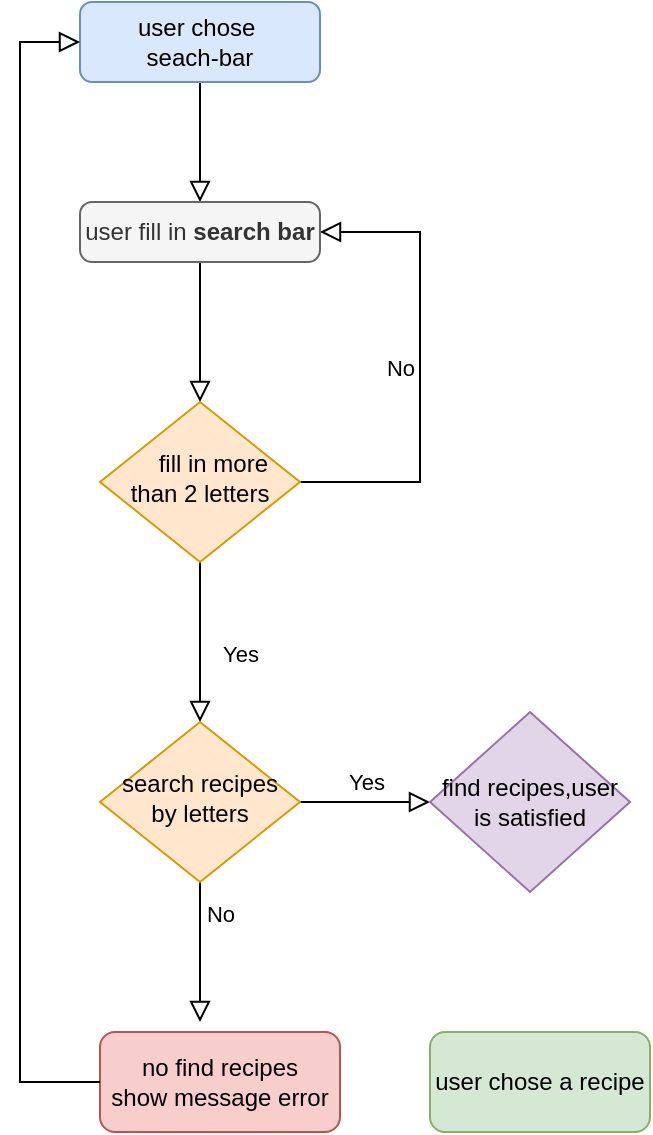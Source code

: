 <mxfile version="20.8.23" type="github" pages="2">
  <diagram id="C5RBs43oDa-KdzZeNtuy" name="Page-1">
    <mxGraphModel dx="794" dy="470" grid="1" gridSize="10" guides="1" tooltips="1" connect="1" arrows="1" fold="1" page="1" pageScale="1" pageWidth="827" pageHeight="1169" math="0" shadow="0">
      <root>
        <mxCell id="WIyWlLk6GJQsqaUBKTNV-0" />
        <mxCell id="WIyWlLk6GJQsqaUBKTNV-1" parent="WIyWlLk6GJQsqaUBKTNV-0" />
        <mxCell id="0oWMRBIrys1C75dJp6SK-9" value="" style="rounded=0;html=1;jettySize=auto;orthogonalLoop=1;fontSize=11;endArrow=block;endFill=0;endSize=8;strokeWidth=1;shadow=0;labelBackgroundColor=none;edgeStyle=orthogonalEdgeStyle;startArrow=none;exitX=0.5;exitY=1;exitDx=0;exitDy=0;entryX=0.5;entryY=0;entryDx=0;entryDy=0;" edge="1" parent="WIyWlLk6GJQsqaUBKTNV-1" source="WIyWlLk6GJQsqaUBKTNV-3" target="0oWMRBIrys1C75dJp6SK-2">
          <mxGeometry relative="1" as="geometry">
            <mxPoint x="399.25" y="30" as="sourcePoint" />
            <mxPoint x="400.75" y="100" as="targetPoint" />
            <Array as="points" />
          </mxGeometry>
        </mxCell>
        <mxCell id="WIyWlLk6GJQsqaUBKTNV-2" value="" style="rounded=0;html=1;jettySize=auto;orthogonalLoop=1;fontSize=11;endArrow=block;endFill=0;endSize=8;strokeWidth=1;shadow=0;labelBackgroundColor=none;edgeStyle=orthogonalEdgeStyle;startArrow=none;exitX=0.5;exitY=1;exitDx=0;exitDy=0;" parent="WIyWlLk6GJQsqaUBKTNV-1" source="0oWMRBIrys1C75dJp6SK-2" edge="1">
          <mxGeometry relative="1" as="geometry">
            <mxPoint x="400" y="190" as="sourcePoint" />
            <mxPoint x="400" y="220" as="targetPoint" />
            <Array as="points" />
          </mxGeometry>
        </mxCell>
        <mxCell id="WIyWlLk6GJQsqaUBKTNV-4" value="Yes" style="rounded=0;html=1;jettySize=auto;orthogonalLoop=1;fontSize=11;endArrow=block;endFill=0;endSize=8;strokeWidth=1;shadow=0;labelBackgroundColor=none;edgeStyle=orthogonalEdgeStyle;" parent="WIyWlLk6GJQsqaUBKTNV-1" source="WIyWlLk6GJQsqaUBKTNV-6" edge="1">
          <mxGeometry x="0.143" y="20" relative="1" as="geometry">
            <mxPoint as="offset" />
            <mxPoint x="400" y="380" as="targetPoint" />
          </mxGeometry>
        </mxCell>
        <mxCell id="WIyWlLk6GJQsqaUBKTNV-5" value="No" style="edgeStyle=orthogonalEdgeStyle;rounded=0;html=1;jettySize=auto;orthogonalLoop=1;fontSize=11;endArrow=block;endFill=0;endSize=8;strokeWidth=1;shadow=0;labelBackgroundColor=none;entryX=1;entryY=0.5;entryDx=0;entryDy=0;" parent="WIyWlLk6GJQsqaUBKTNV-1" source="WIyWlLk6GJQsqaUBKTNV-6" target="0oWMRBIrys1C75dJp6SK-2" edge="1">
          <mxGeometry y="10" relative="1" as="geometry">
            <mxPoint as="offset" />
            <mxPoint x="500" y="290" as="targetPoint" />
            <Array as="points">
              <mxPoint x="510" y="260" />
              <mxPoint x="510" y="135" />
            </Array>
          </mxGeometry>
        </mxCell>
        <mxCell id="WIyWlLk6GJQsqaUBKTNV-6" value="&amp;nbsp; &amp;nbsp; fill in more than 2 letters" style="rhombus;whiteSpace=wrap;html=1;shadow=0;fontFamily=Helvetica;fontSize=12;align=center;strokeWidth=1;spacing=6;spacingTop=-4;fillColor=#ffe6cc;strokeColor=#d79b00;" parent="WIyWlLk6GJQsqaUBKTNV-1" vertex="1">
          <mxGeometry x="350" y="220" width="100" height="80" as="geometry" />
        </mxCell>
        <mxCell id="WIyWlLk6GJQsqaUBKTNV-8" value="No" style="rounded=0;html=1;jettySize=auto;orthogonalLoop=1;fontSize=11;endArrow=block;endFill=0;endSize=8;strokeWidth=1;shadow=0;labelBackgroundColor=none;edgeStyle=orthogonalEdgeStyle;" parent="WIyWlLk6GJQsqaUBKTNV-1" source="WIyWlLk6GJQsqaUBKTNV-10" edge="1">
          <mxGeometry x="-0.563" y="10" relative="1" as="geometry">
            <mxPoint as="offset" />
            <mxPoint x="400" y="530" as="targetPoint" />
          </mxGeometry>
        </mxCell>
        <mxCell id="WIyWlLk6GJQsqaUBKTNV-9" value="Yes" style="edgeStyle=orthogonalEdgeStyle;rounded=0;html=1;jettySize=auto;orthogonalLoop=1;fontSize=11;endArrow=block;endFill=0;endSize=8;strokeWidth=1;shadow=0;labelBackgroundColor=none;entryX=0;entryY=0.5;entryDx=0;entryDy=0;" parent="WIyWlLk6GJQsqaUBKTNV-1" source="WIyWlLk6GJQsqaUBKTNV-10" target="0oWMRBIrys1C75dJp6SK-87" edge="1">
          <mxGeometry x="-0.005" y="10" relative="1" as="geometry">
            <mxPoint as="offset" />
            <mxPoint x="510" y="450.1" as="targetPoint" />
          </mxGeometry>
        </mxCell>
        <mxCell id="WIyWlLk6GJQsqaUBKTNV-10" value="search recipes by letters" style="rhombus;whiteSpace=wrap;html=1;shadow=0;fontFamily=Helvetica;fontSize=12;align=center;strokeWidth=1;spacing=6;spacingTop=-4;fillColor=#ffe6cc;strokeColor=#d79b00;" parent="WIyWlLk6GJQsqaUBKTNV-1" vertex="1">
          <mxGeometry x="350" y="380" width="100" height="80" as="geometry" />
        </mxCell>
        <mxCell id="WIyWlLk6GJQsqaUBKTNV-11" value="no find recipes&lt;br&gt;show message error" style="rounded=1;whiteSpace=wrap;html=1;fontSize=12;glass=0;strokeWidth=1;shadow=0;fillColor=#f8cecc;strokeColor=#b85450;" parent="WIyWlLk6GJQsqaUBKTNV-1" vertex="1">
          <mxGeometry x="350" y="535" width="120" height="50" as="geometry" />
        </mxCell>
        <mxCell id="0oWMRBIrys1C75dJp6SK-2" value="user fill in &lt;b&gt;search bar&lt;/b&gt;" style="rounded=1;whiteSpace=wrap;html=1;arcSize=20;fillColor=#f5f5f5;fontColor=#333333;strokeColor=#666666;" vertex="1" parent="WIyWlLk6GJQsqaUBKTNV-1">
          <mxGeometry x="340" y="120" width="120" height="30" as="geometry" />
        </mxCell>
        <mxCell id="0oWMRBIrys1C75dJp6SK-10" value="" style="rounded=0;html=1;jettySize=auto;orthogonalLoop=1;fontSize=11;endArrow=none;endFill=0;endSize=8;strokeWidth=1;shadow=0;labelBackgroundColor=none;edgeStyle=orthogonalEdgeStyle;startArrow=none;exitX=0.489;exitY=1.122;exitDx=0;exitDy=0;exitPerimeter=0;entryX=0.5;entryY=0;entryDx=0;entryDy=0;" edge="1" parent="WIyWlLk6GJQsqaUBKTNV-1" target="WIyWlLk6GJQsqaUBKTNV-3">
          <mxGeometry relative="1" as="geometry">
            <mxPoint x="399.25" y="30" as="sourcePoint" />
            <mxPoint x="400" y="120" as="targetPoint" />
            <Array as="points" />
          </mxGeometry>
        </mxCell>
        <mxCell id="WIyWlLk6GJQsqaUBKTNV-3" value="user chose&amp;nbsp;&lt;br&gt;seach-bar" style="rounded=1;whiteSpace=wrap;html=1;fontSize=12;glass=0;strokeWidth=1;shadow=0;fillColor=#dae8fc;strokeColor=#6c8ebf;" parent="WIyWlLk6GJQsqaUBKTNV-1" vertex="1">
          <mxGeometry x="340" y="20" width="120" height="40" as="geometry" />
        </mxCell>
        <mxCell id="0oWMRBIrys1C75dJp6SK-17" value="user chose a recipe" style="rounded=1;whiteSpace=wrap;html=1;fontSize=12;glass=0;strokeWidth=1;shadow=0;fillColor=#d5e8d4;strokeColor=#82b366;" vertex="1" parent="WIyWlLk6GJQsqaUBKTNV-1">
          <mxGeometry x="515" y="535" width="110" height="50" as="geometry" />
        </mxCell>
        <mxCell id="0oWMRBIrys1C75dJp6SK-24" value="" style="rounded=0;html=1;jettySize=auto;orthogonalLoop=1;fontSize=11;endArrow=block;endFill=0;endSize=8;strokeWidth=1;shadow=0;labelBackgroundColor=none;edgeStyle=orthogonalEdgeStyle;startArrow=none;entryX=0;entryY=0.5;entryDx=0;entryDy=0;exitX=0;exitY=0.5;exitDx=0;exitDy=0;" edge="1" parent="WIyWlLk6GJQsqaUBKTNV-1" source="WIyWlLk6GJQsqaUBKTNV-11" target="WIyWlLk6GJQsqaUBKTNV-3">
          <mxGeometry relative="1" as="geometry">
            <mxPoint x="320" y="620" as="sourcePoint" />
            <mxPoint x="300" y="10" as="targetPoint" />
            <Array as="points">
              <mxPoint x="310" y="560" />
              <mxPoint x="310" y="40" />
            </Array>
          </mxGeometry>
        </mxCell>
        <mxCell id="0oWMRBIrys1C75dJp6SK-87" value="find recipes,user is satisfied" style="rhombus;whiteSpace=wrap;html=1;fillColor=#e1d5e7;strokeColor=#9673a6;" vertex="1" parent="WIyWlLk6GJQsqaUBKTNV-1">
          <mxGeometry x="515" y="375" width="100" height="90" as="geometry" />
        </mxCell>
      </root>
    </mxGraphModel>
  </diagram>
  <diagram id="RK77g98t8o6lW1VUSAdP" name="Page-2">
    <mxGraphModel dx="794" dy="470" grid="1" gridSize="10" guides="1" tooltips="1" connect="1" arrows="1" fold="1" page="1" pageScale="1" pageWidth="827" pageHeight="1169" math="0" shadow="0">
      <root>
        <mxCell id="0" />
        <mxCell id="1" parent="0" />
        <mxCell id="wmEJ3-b-PRqdj64zP-l8-54" value="Yes" style="rounded=0;html=1;jettySize=auto;orthogonalLoop=1;fontSize=11;endArrow=block;endFill=0;endSize=8;strokeWidth=1;shadow=0;labelBackgroundColor=none;edgeStyle=orthogonalEdgeStyle;" edge="1" parent="1">
          <mxGeometry x="0.143" y="20" relative="1" as="geometry">
            <mxPoint as="offset" />
            <mxPoint x="319.5" y="280" as="sourcePoint" />
            <mxPoint x="319.5" y="350" as="targetPoint" />
          </mxGeometry>
        </mxCell>
        <mxCell id="wmEJ3-b-PRqdj64zP-l8-55" value="Yes" style="rounded=0;html=1;jettySize=auto;orthogonalLoop=1;fontSize=11;endArrow=block;endFill=0;endSize=8;strokeWidth=1;shadow=0;labelBackgroundColor=none;edgeStyle=orthogonalEdgeStyle;" edge="1" parent="1">
          <mxGeometry x="0.111" y="21" relative="1" as="geometry">
            <mxPoint as="offset" />
            <mxPoint x="599.5" y="280" as="sourcePoint" />
            <mxPoint x="599.5" y="350" as="targetPoint" />
            <Array as="points">
              <mxPoint x="599.5" y="270" />
              <mxPoint x="599.5" y="270" />
            </Array>
          </mxGeometry>
        </mxCell>
        <mxCell id="wmEJ3-b-PRqdj64zP-l8-56" value="Yes" style="rounded=0;html=1;jettySize=auto;orthogonalLoop=1;fontSize=11;endArrow=block;endFill=0;endSize=8;strokeWidth=1;shadow=0;labelBackgroundColor=none;edgeStyle=orthogonalEdgeStyle;" edge="1" parent="1">
          <mxGeometry x="0.143" y="20" relative="1" as="geometry">
            <mxPoint as="offset" />
            <mxPoint x="459.5" y="280" as="sourcePoint" />
            <mxPoint x="459.5" y="350" as="targetPoint" />
          </mxGeometry>
        </mxCell>
        <mxCell id="wmEJ3-b-PRqdj64zP-l8-57" value="" style="rounded=0;html=1;jettySize=auto;orthogonalLoop=1;fontSize=11;endArrow=block;endFill=0;endSize=8;strokeWidth=1;shadow=0;labelBackgroundColor=none;edgeStyle=orthogonalEdgeStyle;startArrow=none;entryX=0;entryY=0.5;entryDx=0;entryDy=0;" edge="1" parent="1" target="wmEJ3-b-PRqdj64zP-l8-65">
          <mxGeometry relative="1" as="geometry">
            <mxPoint x="130" y="450" as="sourcePoint" />
            <mxPoint x="400" y="40" as="targetPoint" />
            <Array as="points">
              <mxPoint x="130" y="50" />
            </Array>
          </mxGeometry>
        </mxCell>
        <mxCell id="wmEJ3-b-PRqdj64zP-l8-58" value="" style="rounded=0;html=1;jettySize=auto;orthogonalLoop=1;fontSize=11;endArrow=block;endFill=0;endSize=8;strokeWidth=1;shadow=0;labelBackgroundColor=none;edgeStyle=orthogonalEdgeStyle;startArrow=none;" edge="1" parent="1">
          <mxGeometry relative="1" as="geometry">
            <mxPoint x="130" y="508.75" as="sourcePoint" />
            <mxPoint x="130" y="700" as="targetPoint" />
            <Array as="points">
              <mxPoint x="130" y="580" />
              <mxPoint x="130" y="580" />
            </Array>
          </mxGeometry>
        </mxCell>
        <mxCell id="wmEJ3-b-PRqdj64zP-l8-59" value="No" style="edgeStyle=orthogonalEdgeStyle;rounded=0;html=1;jettySize=auto;orthogonalLoop=1;fontSize=11;endArrow=block;endFill=0;endSize=8;strokeWidth=1;shadow=0;labelBackgroundColor=none;exitX=1;exitY=0.5;exitDx=0;exitDy=0;entryX=1;entryY=0.5;entryDx=0;entryDy=0;" edge="1" parent="1" source="wmEJ3-b-PRqdj64zP-l8-71" target="wmEJ3-b-PRqdj64zP-l8-66">
          <mxGeometry x="-0.023" y="15" relative="1" as="geometry">
            <mxPoint as="offset" />
            <mxPoint x="370" y="240" as="sourcePoint" />
            <mxPoint x="390" y="150" as="targetPoint" />
            <Array as="points">
              <mxPoint x="390" y="255" />
              <mxPoint x="390" y="155" />
            </Array>
          </mxGeometry>
        </mxCell>
        <mxCell id="wmEJ3-b-PRqdj64zP-l8-60" value="No" style="edgeStyle=orthogonalEdgeStyle;rounded=0;html=1;jettySize=auto;orthogonalLoop=1;fontSize=11;endArrow=block;endFill=0;endSize=8;strokeWidth=1;shadow=0;labelBackgroundColor=none;entryX=1;entryY=0.5;entryDx=0;entryDy=0;exitX=0.93;exitY=0.5;exitDx=0;exitDy=0;exitPerimeter=0;" edge="1" parent="1" source="wmEJ3-b-PRqdj64zP-l8-72">
          <mxGeometry x="0.189" y="15" relative="1" as="geometry">
            <mxPoint as="offset" />
            <mxPoint x="500" y="275" as="sourcePoint" />
            <mxPoint x="510" y="150" as="targetPoint" />
            <Array as="points">
              <mxPoint x="535" y="260" />
              <mxPoint x="535" y="150" />
            </Array>
          </mxGeometry>
        </mxCell>
        <mxCell id="wmEJ3-b-PRqdj64zP-l8-61" value="" style="rounded=0;html=1;jettySize=auto;orthogonalLoop=1;fontSize=11;endArrow=block;endFill=0;endSize=8;strokeWidth=1;shadow=0;labelBackgroundColor=none;edgeStyle=orthogonalEdgeStyle;startArrow=none;" edge="1" parent="1">
          <mxGeometry relative="1" as="geometry">
            <mxPoint x="601" y="170" as="sourcePoint" />
            <mxPoint x="600" y="220" as="targetPoint" />
            <Array as="points">
              <mxPoint x="601" y="180" />
              <mxPoint x="600" y="180" />
            </Array>
          </mxGeometry>
        </mxCell>
        <mxCell id="wmEJ3-b-PRqdj64zP-l8-62" value="" style="rounded=0;html=1;jettySize=auto;orthogonalLoop=1;fontSize=11;endArrow=block;endFill=0;endSize=8;strokeWidth=1;shadow=0;labelBackgroundColor=none;edgeStyle=orthogonalEdgeStyle;startArrow=none;exitX=0.5;exitY=1;exitDx=0;exitDy=0;" edge="1" parent="1">
          <mxGeometry relative="1" as="geometry">
            <mxPoint x="459.5" y="60" as="sourcePoint" />
            <mxPoint x="460" y="130" as="targetPoint" />
            <Array as="points">
              <mxPoint x="460" y="110" />
              <mxPoint x="460" y="110" />
            </Array>
          </mxGeometry>
        </mxCell>
        <mxCell id="wmEJ3-b-PRqdj64zP-l8-63" value="" style="rounded=0;html=1;jettySize=auto;orthogonalLoop=1;fontSize=11;endArrow=block;endFill=0;endSize=8;strokeWidth=1;shadow=0;labelBackgroundColor=none;edgeStyle=orthogonalEdgeStyle;startArrow=none;exitX=0.5;exitY=1;exitDx=0;exitDy=0;" edge="1" parent="1">
          <mxGeometry relative="1" as="geometry">
            <mxPoint x="459.5" y="160" as="sourcePoint" />
            <mxPoint x="460" y="220" as="targetPoint" />
            <Array as="points">
              <mxPoint x="460" y="180" />
              <mxPoint x="460" y="180" />
            </Array>
          </mxGeometry>
        </mxCell>
        <mxCell id="wmEJ3-b-PRqdj64zP-l8-64" value="" style="rounded=0;html=1;jettySize=auto;orthogonalLoop=1;fontSize=11;endArrow=block;endFill=0;endSize=8;strokeWidth=1;shadow=0;labelBackgroundColor=none;edgeStyle=orthogonalEdgeStyle;startArrow=none;" edge="1" parent="1">
          <mxGeometry relative="1" as="geometry">
            <mxPoint x="320" y="170" as="sourcePoint" />
            <mxPoint x="320" y="220" as="targetPoint" />
            <Array as="points" />
          </mxGeometry>
        </mxCell>
        <mxCell id="wmEJ3-b-PRqdj64zP-l8-65" value="user chose to seach by Tag" style="rounded=1;whiteSpace=wrap;html=1;fontSize=12;glass=0;strokeWidth=1;shadow=0;fillColor=#dae8fc;strokeColor=#6c8ebf;" vertex="1" parent="1">
          <mxGeometry x="400" y="30" width="120" height="40" as="geometry" />
        </mxCell>
        <mxCell id="wmEJ3-b-PRqdj64zP-l8-66" value="user fill in the field &lt;b&gt;ingredients&lt;/b&gt;" style="rounded=1;whiteSpace=wrap;html=1;fillColor=#f5f5f5;fontColor=#333333;strokeColor=#666666;" vertex="1" parent="1">
          <mxGeometry x="270" y="135" width="100" height="40" as="geometry" />
        </mxCell>
        <mxCell id="wmEJ3-b-PRqdj64zP-l8-67" value="user fill in the field &lt;b&gt;appareils&lt;/b&gt;" style="rounded=1;whiteSpace=wrap;html=1;fillColor=#f5f5f5;fontColor=#333333;strokeColor=#666666;" vertex="1" parent="1">
          <mxGeometry x="410" y="135" width="100" height="40" as="geometry" />
        </mxCell>
        <mxCell id="wmEJ3-b-PRqdj64zP-l8-68" value="user fill in the field &lt;b&gt;ustensiles&lt;/b&gt;" style="rounded=1;whiteSpace=wrap;html=1;fillColor=#f5f5f5;fontColor=#333333;strokeColor=#666666;" vertex="1" parent="1">
          <mxGeometry x="550" y="135" width="100" height="45" as="geometry" />
        </mxCell>
        <mxCell id="wmEJ3-b-PRqdj64zP-l8-69" value="" style="rounded=0;html=1;jettySize=auto;orthogonalLoop=1;fontSize=11;endArrow=block;endFill=0;endSize=8;strokeWidth=1;shadow=0;labelBackgroundColor=none;edgeStyle=orthogonalEdgeStyle;startArrow=none;entryX=0.5;entryY=0;entryDx=0;entryDy=0;exitX=0;exitY=0.75;exitDx=0;exitDy=0;" edge="1" parent="1" source="wmEJ3-b-PRqdj64zP-l8-65">
          <mxGeometry relative="1" as="geometry">
            <mxPoint x="320" y="50" as="sourcePoint" />
            <mxPoint x="319.5" y="135" as="targetPoint" />
            <Array as="points" />
          </mxGeometry>
        </mxCell>
        <mxCell id="wmEJ3-b-PRqdj64zP-l8-70" value="" style="rounded=0;html=1;jettySize=auto;orthogonalLoop=1;fontSize=11;endArrow=block;endFill=0;endSize=8;strokeWidth=1;shadow=0;labelBackgroundColor=none;edgeStyle=orthogonalEdgeStyle;startArrow=none;entryX=0.5;entryY=0;entryDx=0;entryDy=0;exitX=1;exitY=0.75;exitDx=0;exitDy=0;" edge="1" parent="1" source="wmEJ3-b-PRqdj64zP-l8-65">
          <mxGeometry relative="1" as="geometry">
            <mxPoint x="680.5" y="50" as="sourcePoint" />
            <mxPoint x="600" y="135" as="targetPoint" />
            <Array as="points" />
          </mxGeometry>
        </mxCell>
        <mxCell id="wmEJ3-b-PRqdj64zP-l8-71" value="&amp;nbsp; &amp;nbsp; fill in more than 2 letters" style="rhombus;whiteSpace=wrap;html=1;shadow=0;fontFamily=Helvetica;fontSize=12;align=center;strokeWidth=1;spacing=6;spacingTop=-4;fillColor=#ffe6cc;strokeColor=#d79b00;" vertex="1" parent="1">
          <mxGeometry x="275" y="220" width="90" height="70" as="geometry" />
        </mxCell>
        <mxCell id="wmEJ3-b-PRqdj64zP-l8-72" value="&amp;nbsp; &amp;nbsp; fill in more than 2 letters" style="rhombus;whiteSpace=wrap;html=1;shadow=0;fontFamily=Helvetica;fontSize=12;align=center;strokeWidth=1;spacing=6;spacingTop=-4;fillColor=#ffe6cc;strokeColor=#d79b00;" vertex="1" parent="1">
          <mxGeometry x="415" y="220" width="90" height="80" as="geometry" />
        </mxCell>
        <mxCell id="wmEJ3-b-PRqdj64zP-l8-73" value="&amp;nbsp; &amp;nbsp; fill in more than 2 letters" style="rhombus;whiteSpace=wrap;html=1;shadow=0;fontFamily=Helvetica;fontSize=12;align=center;strokeWidth=1;spacing=6;spacingTop=-4;fillColor=#ffe6cc;strokeColor=#d79b00;" vertex="1" parent="1">
          <mxGeometry x="552.5" y="220" width="95" height="75" as="geometry" />
        </mxCell>
        <mxCell id="wmEJ3-b-PRqdj64zP-l8-74" value="no list display" style="rounded=1;whiteSpace=wrap;html=1;fillColor=#f5f5f5;fontColor=#333333;strokeColor=#666666;" vertex="1" parent="1">
          <mxGeometry x="140" y="295" width="80" height="30" as="geometry" />
        </mxCell>
        <mxCell id="wmEJ3-b-PRqdj64zP-l8-75" value="a tag list&amp;nbsp;&lt;b style=&quot;border-color: var(--border-color);&quot;&gt;appareils&lt;/b&gt;&lt;br&gt;display" style="rounded=1;whiteSpace=wrap;html=1;fillColor=#f5f5f5;fontColor=#333333;strokeColor=#666666;" vertex="1" parent="1">
          <mxGeometry x="407.5" y="480" width="100" height="40" as="geometry" />
        </mxCell>
        <mxCell id="wmEJ3-b-PRqdj64zP-l8-76" value="a tag list&amp;nbsp;&lt;b style=&quot;border-color: var(--border-color);&quot;&gt;ustensiles&lt;/b&gt;&lt;br&gt;display" style="rounded=1;whiteSpace=wrap;html=1;fillColor=#f5f5f5;fontColor=#333333;strokeColor=#666666;" vertex="1" parent="1">
          <mxGeometry x="545" y="480" width="100" height="40" as="geometry" />
        </mxCell>
        <mxCell id="wmEJ3-b-PRqdj64zP-l8-77" value="a tag list&amp;nbsp;&lt;b&gt;ingredients &lt;/b&gt;display" style="rounded=1;whiteSpace=wrap;html=1;fillColor=#f5f5f5;fontColor=#333333;strokeColor=#666666;" vertex="1" parent="1">
          <mxGeometry x="267.5" y="480" width="100" height="40" as="geometry" />
        </mxCell>
        <mxCell id="wmEJ3-b-PRqdj64zP-l8-78" value="" style="rounded=0;html=1;jettySize=auto;orthogonalLoop=1;fontSize=11;endArrow=block;endFill=0;endSize=8;strokeWidth=1;shadow=0;labelBackgroundColor=none;edgeStyle=orthogonalEdgeStyle;startArrow=none;exitX=0.5;exitY=0;exitDx=0;exitDy=0;" edge="1" parent="1" source="wmEJ3-b-PRqdj64zP-l8-74">
          <mxGeometry relative="1" as="geometry">
            <mxPoint x="180" y="290" as="sourcePoint" />
            <mxPoint x="180" y="50" as="targetPoint" />
            <Array as="points" />
          </mxGeometry>
        </mxCell>
        <mxCell id="wmEJ3-b-PRqdj64zP-l8-79" style="edgeStyle=orthogonalEdgeStyle;rounded=0;orthogonalLoop=1;jettySize=auto;html=1;exitX=0.5;exitY=1;exitDx=0;exitDy=0;strokeColor=default;" edge="1" parent="1" source="wmEJ3-b-PRqdj64zP-l8-74" target="wmEJ3-b-PRqdj64zP-l8-74">
          <mxGeometry relative="1" as="geometry" />
        </mxCell>
        <mxCell id="wmEJ3-b-PRqdj64zP-l8-80" value="user chose a tag" style="rounded=1;whiteSpace=wrap;html=1;fillColor=#f5f5f5;fontColor=#333333;strokeColor=#666666;" vertex="1" parent="1">
          <mxGeometry x="545" y="570" width="100" height="40" as="geometry" />
        </mxCell>
        <mxCell id="wmEJ3-b-PRqdj64zP-l8-81" value="user chose a tag" style="rounded=1;whiteSpace=wrap;html=1;fillColor=#f5f5f5;fontColor=#333333;strokeColor=#666666;" vertex="1" parent="1">
          <mxGeometry x="407.5" y="570" width="100" height="40" as="geometry" />
        </mxCell>
        <mxCell id="wmEJ3-b-PRqdj64zP-l8-82" value="user chose a tag" style="rounded=1;whiteSpace=wrap;html=1;fillColor=#f5f5f5;fontColor=#333333;strokeColor=#666666;" vertex="1" parent="1">
          <mxGeometry x="267.5" y="570" width="100" height="40" as="geometry" />
        </mxCell>
        <mxCell id="wmEJ3-b-PRqdj64zP-l8-83" value="" style="rounded=0;html=1;jettySize=auto;orthogonalLoop=1;fontSize=11;endArrow=block;endFill=0;endSize=8;strokeWidth=1;shadow=0;labelBackgroundColor=none;edgeStyle=orthogonalEdgeStyle;startArrow=none;entryX=0.5;entryY=0;entryDx=0;entryDy=0;exitX=0.5;exitY=1;exitDx=0;exitDy=0;" edge="1" parent="1" source="wmEJ3-b-PRqdj64zP-l8-77" target="wmEJ3-b-PRqdj64zP-l8-82">
          <mxGeometry relative="1" as="geometry">
            <mxPoint x="137.5" y="610" as="sourcePoint" />
            <mxPoint x="142.5" y="860" as="targetPoint" />
            <Array as="points" />
          </mxGeometry>
        </mxCell>
        <mxCell id="wmEJ3-b-PRqdj64zP-l8-84" value="" style="rounded=0;html=1;jettySize=auto;orthogonalLoop=1;fontSize=11;endArrow=block;endFill=0;endSize=8;strokeWidth=1;shadow=0;labelBackgroundColor=none;edgeStyle=orthogonalEdgeStyle;startArrow=none;entryX=0.5;entryY=0;entryDx=0;entryDy=0;exitX=0.5;exitY=1;exitDx=0;exitDy=0;" edge="1" parent="1">
          <mxGeometry relative="1" as="geometry">
            <mxPoint x="457" y="520" as="sourcePoint" />
            <mxPoint x="457" y="570" as="targetPoint" />
            <Array as="points">
              <mxPoint x="457.5" y="569.75" />
            </Array>
          </mxGeometry>
        </mxCell>
        <mxCell id="wmEJ3-b-PRqdj64zP-l8-85" value="" style="rounded=0;html=1;jettySize=auto;orthogonalLoop=1;fontSize=11;endArrow=block;endFill=0;endSize=8;strokeWidth=1;shadow=0;labelBackgroundColor=none;edgeStyle=orthogonalEdgeStyle;startArrow=none;entryX=0.5;entryY=0;entryDx=0;entryDy=0;exitX=0.5;exitY=1;exitDx=0;exitDy=0;" edge="1" parent="1">
          <mxGeometry relative="1" as="geometry">
            <mxPoint x="594.5" y="520" as="sourcePoint" />
            <mxPoint x="594.5" y="570" as="targetPoint" />
            <Array as="points" />
          </mxGeometry>
        </mxCell>
        <mxCell id="wmEJ3-b-PRqdj64zP-l8-86" value="" style="rounded=0;html=1;jettySize=auto;orthogonalLoop=1;fontSize=11;endArrow=block;endFill=0;endSize=8;strokeWidth=1;shadow=0;labelBackgroundColor=none;edgeStyle=orthogonalEdgeStyle;startArrow=none;exitX=0.5;exitY=1;exitDx=0;exitDy=0;" edge="1" parent="1" source="wmEJ3-b-PRqdj64zP-l8-82">
          <mxGeometry relative="1" as="geometry">
            <mxPoint x="337.5" y="540" as="sourcePoint" />
            <mxPoint x="317.5" y="690" as="targetPoint" />
            <Array as="points">
              <mxPoint x="317.5" y="610" />
              <mxPoint x="317.5" y="700" />
            </Array>
          </mxGeometry>
        </mxCell>
        <mxCell id="wmEJ3-b-PRqdj64zP-l8-87" value="" style="rounded=0;html=1;jettySize=auto;orthogonalLoop=1;fontSize=11;endArrow=block;endFill=0;endSize=8;strokeWidth=1;shadow=0;labelBackgroundColor=none;edgeStyle=orthogonalEdgeStyle;startArrow=none;" edge="1" parent="1">
          <mxGeometry relative="1" as="geometry">
            <mxPoint x="140" y="950" as="sourcePoint" />
            <mxPoint x="140" y="750" as="targetPoint" />
            <Array as="points">
              <mxPoint x="140" y="760" />
            </Array>
          </mxGeometry>
        </mxCell>
        <mxCell id="wmEJ3-b-PRqdj64zP-l8-88" value="Yes" style="text;html=1;strokeColor=none;fillColor=none;align=center;verticalAlign=middle;whiteSpace=wrap;rounded=0;" vertex="1" parent="1">
          <mxGeometry x="170" y="770" width="60" height="30" as="geometry" />
        </mxCell>
        <mxCell id="wmEJ3-b-PRqdj64zP-l8-89" value="search list by letters" style="rhombus;whiteSpace=wrap;html=1;shadow=0;fontFamily=Helvetica;fontSize=12;align=center;strokeWidth=1;spacing=6;spacingTop=-4;fillColor=#ffe6cc;strokeColor=#d79b00;" vertex="1" parent="1">
          <mxGeometry x="275" y="350" width="90" height="70" as="geometry" />
        </mxCell>
        <mxCell id="wmEJ3-b-PRqdj64zP-l8-90" value="search list by letters" style="rhombus;whiteSpace=wrap;html=1;shadow=0;fontFamily=Helvetica;fontSize=12;align=center;strokeWidth=1;spacing=6;spacingTop=-4;fillColor=#ffe6cc;strokeColor=#d79b00;" vertex="1" parent="1">
          <mxGeometry x="415" y="350" width="90" height="70" as="geometry" />
        </mxCell>
        <mxCell id="wmEJ3-b-PRqdj64zP-l8-91" value="search list by letters" style="rhombus;whiteSpace=wrap;html=1;shadow=0;fontFamily=Helvetica;fontSize=12;align=center;strokeWidth=1;spacing=6;spacingTop=-4;fillColor=#ffe6cc;strokeColor=#d79b00;" vertex="1" parent="1">
          <mxGeometry x="555" y="350" width="90" height="70" as="geometry" />
        </mxCell>
        <mxCell id="wmEJ3-b-PRqdj64zP-l8-92" value="" style="rounded=0;html=1;jettySize=auto;orthogonalLoop=1;fontSize=11;endArrow=block;endFill=0;endSize=8;strokeWidth=1;shadow=0;labelBackgroundColor=none;edgeStyle=orthogonalEdgeStyle;startArrow=none;exitX=0.5;exitY=1;exitDx=0;exitDy=0;" edge="1" parent="1" source="wmEJ3-b-PRqdj64zP-l8-89">
          <mxGeometry relative="1" as="geometry">
            <mxPoint x="320" y="430" as="sourcePoint" />
            <mxPoint x="320" y="480" as="targetPoint" />
            <Array as="points">
              <mxPoint x="320" y="440" />
            </Array>
          </mxGeometry>
        </mxCell>
        <mxCell id="wmEJ3-b-PRqdj64zP-l8-93" value="" style="rounded=0;html=1;jettySize=auto;orthogonalLoop=1;fontSize=11;endArrow=block;endFill=0;endSize=8;strokeWidth=1;shadow=0;labelBackgroundColor=none;edgeStyle=orthogonalEdgeStyle;startArrow=none;exitX=0.5;exitY=1;exitDx=0;exitDy=0;" edge="1" parent="1">
          <mxGeometry relative="1" as="geometry">
            <mxPoint x="457" y="420" as="sourcePoint" />
            <mxPoint x="457" y="480" as="targetPoint" />
            <Array as="points">
              <mxPoint x="457" y="440" />
            </Array>
          </mxGeometry>
        </mxCell>
        <mxCell id="wmEJ3-b-PRqdj64zP-l8-94" value="" style="rounded=0;html=1;jettySize=auto;orthogonalLoop=1;fontSize=11;endArrow=block;endFill=0;endSize=8;strokeWidth=1;shadow=0;labelBackgroundColor=none;edgeStyle=orthogonalEdgeStyle;startArrow=none;exitX=0.5;exitY=1;exitDx=0;exitDy=0;" edge="1" parent="1">
          <mxGeometry relative="1" as="geometry">
            <mxPoint x="599.5" y="420" as="sourcePoint" />
            <mxPoint x="599.5" y="480" as="targetPoint" />
            <Array as="points">
              <mxPoint x="599.5" y="430" />
              <mxPoint x="599.5" y="430" />
            </Array>
          </mxGeometry>
        </mxCell>
        <mxCell id="wmEJ3-b-PRqdj64zP-l8-95" value="" style="rounded=0;html=1;jettySize=auto;orthogonalLoop=1;fontSize=11;endArrow=block;endFill=0;endSize=8;strokeWidth=1;shadow=0;labelBackgroundColor=none;edgeStyle=orthogonalEdgeStyle;startArrow=none;exitX=0;exitY=0.5;exitDx=0;exitDy=0;" edge="1" parent="1" source="wmEJ3-b-PRqdj64zP-l8-89">
          <mxGeometry relative="1" as="geometry">
            <mxPoint x="140" y="460" as="sourcePoint" />
            <mxPoint x="180" y="330" as="targetPoint" />
            <Array as="points">
              <mxPoint x="180" y="385" />
            </Array>
          </mxGeometry>
        </mxCell>
        <mxCell id="wmEJ3-b-PRqdj64zP-l8-96" value="" style="rounded=0;html=1;jettySize=auto;orthogonalLoop=1;fontSize=11;endArrow=block;endFill=0;endSize=8;strokeWidth=1;shadow=0;labelBackgroundColor=none;edgeStyle=orthogonalEdgeStyle;startArrow=none;exitX=0;exitY=1;exitDx=0;exitDy=0;" edge="1" parent="1" source="wmEJ3-b-PRqdj64zP-l8-90">
          <mxGeometry relative="1" as="geometry">
            <mxPoint x="420" y="430" as="sourcePoint" />
            <mxPoint x="190" y="330" as="targetPoint" />
            <Array as="points">
              <mxPoint x="419" y="403" />
              <mxPoint x="419" y="430" />
              <mxPoint x="190" y="430" />
            </Array>
          </mxGeometry>
        </mxCell>
        <mxCell id="wmEJ3-b-PRqdj64zP-l8-97" value="" style="rounded=0;html=1;jettySize=auto;orthogonalLoop=1;fontSize=11;endArrow=block;endFill=0;endSize=8;strokeWidth=1;shadow=0;labelBackgroundColor=none;edgeStyle=orthogonalEdgeStyle;startArrow=none;" edge="1" parent="1">
          <mxGeometry relative="1" as="geometry">
            <mxPoint x="570" y="400" as="sourcePoint" />
            <mxPoint x="160" y="330" as="targetPoint" />
            <Array as="points">
              <mxPoint x="560" y="400" />
              <mxPoint x="560" y="450" />
              <mxPoint x="160" y="450" />
            </Array>
          </mxGeometry>
        </mxCell>
        <mxCell id="wmEJ3-b-PRqdj64zP-l8-98" value="No" style="text;html=1;strokeColor=none;fillColor=none;align=center;verticalAlign=middle;whiteSpace=wrap;rounded=0;" vertex="1" parent="1">
          <mxGeometry x="254" y="350" width="40" height="20" as="geometry" />
        </mxCell>
        <mxCell id="wmEJ3-b-PRqdj64zP-l8-99" value="No" style="text;html=1;strokeColor=none;fillColor=none;align=center;verticalAlign=middle;whiteSpace=wrap;rounded=0;" vertex="1" parent="1">
          <mxGeometry x="530" y="400" width="40" height="20" as="geometry" />
        </mxCell>
        <mxCell id="wmEJ3-b-PRqdj64zP-l8-100" value="No" style="text;html=1;strokeColor=none;fillColor=none;align=center;verticalAlign=middle;whiteSpace=wrap;rounded=0;" vertex="1" parent="1">
          <mxGeometry x="370" y="400" width="40" height="20" as="geometry" />
        </mxCell>
        <mxCell id="wmEJ3-b-PRqdj64zP-l8-101" value="search recipes by letters" style="rhombus;whiteSpace=wrap;html=1;shadow=0;fontFamily=Helvetica;fontSize=12;align=center;strokeWidth=1;spacing=6;spacingTop=-4;fillColor=#ffe6cc;strokeColor=#d79b00;" vertex="1" parent="1">
          <mxGeometry x="267.5" y="690" width="100" height="80" as="geometry" />
        </mxCell>
        <mxCell id="wmEJ3-b-PRqdj64zP-l8-102" value="search recipes by letters" style="rhombus;whiteSpace=wrap;html=1;shadow=0;fontFamily=Helvetica;fontSize=12;align=center;strokeWidth=1;spacing=6;spacingTop=-4;fillColor=#ffe6cc;strokeColor=#d79b00;" vertex="1" parent="1">
          <mxGeometry x="407.5" y="690" width="100" height="80" as="geometry" />
        </mxCell>
        <mxCell id="wmEJ3-b-PRqdj64zP-l8-103" value="search recipes by letters" style="rhombus;whiteSpace=wrap;html=1;shadow=0;fontFamily=Helvetica;fontSize=12;align=center;strokeWidth=1;spacing=6;spacingTop=-4;fillColor=#ffe6cc;strokeColor=#d79b00;" vertex="1" parent="1">
          <mxGeometry x="547.5" y="690" width="100" height="80" as="geometry" />
        </mxCell>
        <mxCell id="wmEJ3-b-PRqdj64zP-l8-104" value="find recipes,user is satisfied" style="rhombus;whiteSpace=wrap;html=1;fillColor=#e1d5e7;strokeColor=#9673a6;" vertex="1" parent="1">
          <mxGeometry x="271.5" y="810" width="96" height="100" as="geometry" />
        </mxCell>
        <mxCell id="wmEJ3-b-PRqdj64zP-l8-105" value="" style="rounded=0;html=1;jettySize=auto;orthogonalLoop=1;fontSize=11;endArrow=block;endFill=0;endSize=8;strokeWidth=1;shadow=0;labelBackgroundColor=none;edgeStyle=orthogonalEdgeStyle;startArrow=none;exitX=0.5;exitY=1;exitDx=0;exitDy=0;" edge="1" parent="1">
          <mxGeometry relative="1" as="geometry">
            <mxPoint x="457.5" y="610" as="sourcePoint" />
            <mxPoint x="457" y="690" as="targetPoint" />
            <Array as="points">
              <mxPoint x="457" y="610" />
              <mxPoint x="457" y="700" />
            </Array>
          </mxGeometry>
        </mxCell>
        <mxCell id="wmEJ3-b-PRqdj64zP-l8-106" value="" style="rounded=0;html=1;jettySize=auto;orthogonalLoop=1;fontSize=11;endArrow=block;endFill=0;endSize=8;strokeWidth=1;shadow=0;labelBackgroundColor=none;edgeStyle=orthogonalEdgeStyle;startArrow=none;exitX=0.5;exitY=1;exitDx=0;exitDy=0;" edge="1" parent="1">
          <mxGeometry relative="1" as="geometry">
            <mxPoint x="597.5" y="610" as="sourcePoint" />
            <mxPoint x="597" y="690" as="targetPoint" />
            <Array as="points">
              <mxPoint x="597" y="610" />
              <mxPoint x="597" y="700" />
            </Array>
          </mxGeometry>
        </mxCell>
        <mxCell id="bnCMfdWlDhvFQpcCTdbr-1" value="No" style="edgeStyle=orthogonalEdgeStyle;rounded=0;html=1;jettySize=auto;orthogonalLoop=1;fontSize=11;endArrow=block;endFill=0;endSize=8;strokeWidth=1;shadow=0;labelBackgroundColor=none;entryX=1;entryY=0.5;entryDx=0;entryDy=0;exitX=1;exitY=0.5;exitDx=0;exitDy=0;" edge="1" parent="1">
          <mxGeometry x="0.189" y="15" relative="1" as="geometry">
            <mxPoint as="offset" />
            <mxPoint x="650" y="257.5" as="sourcePoint" />
            <mxPoint x="652.5" y="150" as="targetPoint" />
            <Array as="points">
              <mxPoint x="677.5" y="258" />
              <mxPoint x="677.5" y="150" />
            </Array>
          </mxGeometry>
        </mxCell>
      </root>
    </mxGraphModel>
  </diagram>
</mxfile>
